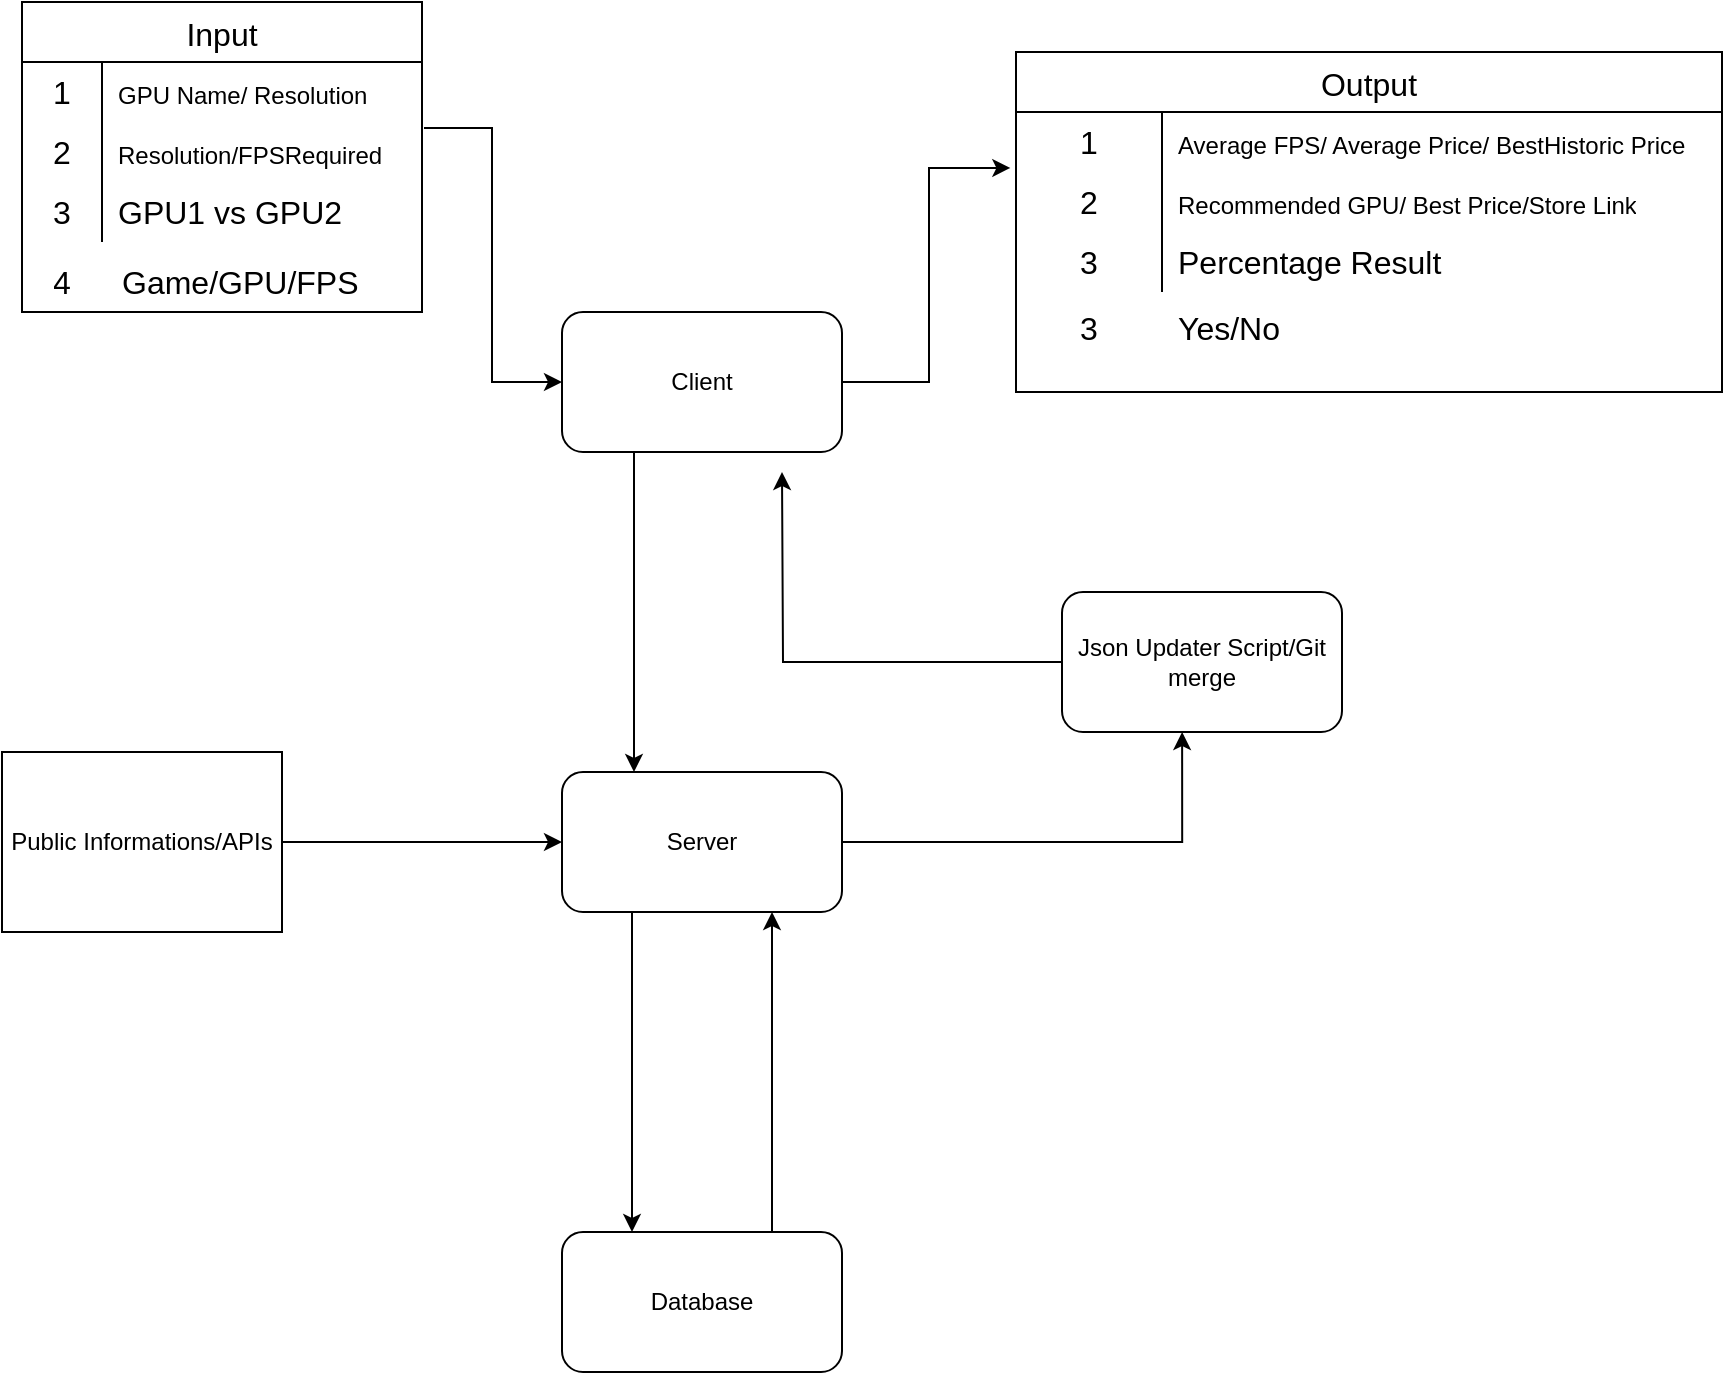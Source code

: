 <mxfile version="26.1.0">
  <diagram id="C5RBs43oDa-KdzZeNtuy" name="Page-1">
    <mxGraphModel dx="1434" dy="780" grid="1" gridSize="10" guides="1" tooltips="1" connect="1" arrows="1" fold="1" page="1" pageScale="1" pageWidth="827" pageHeight="1169" math="0" shadow="0">
      <root>
        <mxCell id="WIyWlLk6GJQsqaUBKTNV-0" />
        <mxCell id="WIyWlLk6GJQsqaUBKTNV-1" parent="WIyWlLk6GJQsqaUBKTNV-0" />
        <mxCell id="xakBa9MW1w-SpRYxock9-6" style="edgeStyle=orthogonalEdgeStyle;rounded=0;orthogonalLoop=1;jettySize=auto;html=1;entryX=-0.008;entryY=-0.067;entryDx=0;entryDy=0;entryPerimeter=0;exitX=1;exitY=0.5;exitDx=0;exitDy=0;" edge="1" parent="WIyWlLk6GJQsqaUBKTNV-1" source="WIyWlLk6GJQsqaUBKTNV-3" target="xakBa9MW1w-SpRYxock9-22">
          <mxGeometry relative="1" as="geometry">
            <mxPoint x="580" y="110" as="targetPoint" />
          </mxGeometry>
        </mxCell>
        <mxCell id="xakBa9MW1w-SpRYxock9-29" style="edgeStyle=orthogonalEdgeStyle;rounded=0;orthogonalLoop=1;jettySize=auto;html=1;exitX=0.5;exitY=1;exitDx=0;exitDy=0;entryX=0.5;entryY=0;entryDx=0;entryDy=0;" edge="1" parent="WIyWlLk6GJQsqaUBKTNV-1">
          <mxGeometry relative="1" as="geometry">
            <mxPoint x="316" y="240" as="sourcePoint" />
            <mxPoint x="316" y="400" as="targetPoint" />
            <Array as="points">
              <mxPoint x="316" y="320" />
              <mxPoint x="316" y="320" />
            </Array>
          </mxGeometry>
        </mxCell>
        <mxCell id="WIyWlLk6GJQsqaUBKTNV-3" value="Client" style="rounded=1;whiteSpace=wrap;html=1;fontSize=12;glass=0;strokeWidth=1;shadow=0;" parent="WIyWlLk6GJQsqaUBKTNV-1" vertex="1">
          <mxGeometry x="280" y="170" width="140" height="70" as="geometry" />
        </mxCell>
        <mxCell id="xakBa9MW1w-SpRYxock9-7" style="edgeStyle=orthogonalEdgeStyle;rounded=0;orthogonalLoop=1;jettySize=auto;html=1;entryX=0;entryY=0.5;entryDx=0;entryDy=0;exitX=1.005;exitY=0.1;exitDx=0;exitDy=0;exitPerimeter=0;" edge="1" parent="WIyWlLk6GJQsqaUBKTNV-1" source="xakBa9MW1w-SpRYxock9-12" target="WIyWlLk6GJQsqaUBKTNV-3">
          <mxGeometry relative="1" as="geometry">
            <mxPoint x="180" y="70" as="sourcePoint" />
          </mxGeometry>
        </mxCell>
        <mxCell id="xakBa9MW1w-SpRYxock9-8" value="Input" style="shape=table;startSize=30;container=1;collapsible=0;childLayout=tableLayout;fixedRows=1;rowLines=0;fontStyle=0;strokeColor=default;fontSize=16;" vertex="1" parent="WIyWlLk6GJQsqaUBKTNV-1">
          <mxGeometry x="10" y="15" width="200" height="155" as="geometry" />
        </mxCell>
        <mxCell id="xakBa9MW1w-SpRYxock9-9" value="" style="shape=tableRow;horizontal=0;startSize=0;swimlaneHead=0;swimlaneBody=0;top=0;left=0;bottom=0;right=0;collapsible=0;dropTarget=0;fillColor=none;points=[[0,0.5],[1,0.5]];portConstraint=eastwest;strokeColor=inherit;fontSize=16;" vertex="1" parent="xakBa9MW1w-SpRYxock9-8">
          <mxGeometry y="30" width="200" height="30" as="geometry" />
        </mxCell>
        <mxCell id="xakBa9MW1w-SpRYxock9-10" value="1" style="shape=partialRectangle;html=1;whiteSpace=wrap;connectable=0;fillColor=none;top=0;left=0;bottom=0;right=0;overflow=hidden;pointerEvents=1;strokeColor=inherit;fontSize=16;" vertex="1" parent="xakBa9MW1w-SpRYxock9-9">
          <mxGeometry width="40" height="30" as="geometry">
            <mxRectangle width="40" height="30" as="alternateBounds" />
          </mxGeometry>
        </mxCell>
        <mxCell id="xakBa9MW1w-SpRYxock9-11" value="&lt;span style=&quot;font-size: 12px; text-align: center;&quot;&gt;GPU Name/&amp;nbsp;&lt;/span&gt;&lt;span style=&quot;color: light-dark(rgb(0, 0, 0), rgb(255, 255, 255)); font-size: 12px; text-align: center; background-color: transparent;&quot;&gt;Resolution&lt;/span&gt;" style="shape=partialRectangle;html=1;whiteSpace=wrap;connectable=0;fillColor=none;top=0;left=0;bottom=0;right=0;align=left;spacingLeft=6;overflow=hidden;strokeColor=inherit;fontSize=16;" vertex="1" parent="xakBa9MW1w-SpRYxock9-9">
          <mxGeometry x="40" width="160" height="30" as="geometry">
            <mxRectangle width="160" height="30" as="alternateBounds" />
          </mxGeometry>
        </mxCell>
        <mxCell id="xakBa9MW1w-SpRYxock9-12" value="" style="shape=tableRow;horizontal=0;startSize=0;swimlaneHead=0;swimlaneBody=0;top=0;left=0;bottom=0;right=0;collapsible=0;dropTarget=0;fillColor=none;points=[[0,0.5],[1,0.5]];portConstraint=eastwest;strokeColor=inherit;fontSize=16;" vertex="1" parent="xakBa9MW1w-SpRYxock9-8">
          <mxGeometry y="60" width="200" height="30" as="geometry" />
        </mxCell>
        <mxCell id="xakBa9MW1w-SpRYxock9-13" value="2" style="shape=partialRectangle;html=1;whiteSpace=wrap;connectable=0;fillColor=none;top=0;left=0;bottom=0;right=0;overflow=hidden;strokeColor=inherit;fontSize=16;" vertex="1" parent="xakBa9MW1w-SpRYxock9-12">
          <mxGeometry width="40" height="30" as="geometry">
            <mxRectangle width="40" height="30" as="alternateBounds" />
          </mxGeometry>
        </mxCell>
        <mxCell id="xakBa9MW1w-SpRYxock9-14" value="&lt;span style=&quot;font-size: 12px; text-align: center;&quot;&gt;Resolution/FPSRequired&lt;/span&gt;" style="shape=partialRectangle;html=1;whiteSpace=wrap;connectable=0;fillColor=none;top=0;left=0;bottom=0;right=0;align=left;spacingLeft=6;overflow=hidden;strokeColor=inherit;fontSize=16;" vertex="1" parent="xakBa9MW1w-SpRYxock9-12">
          <mxGeometry x="40" width="160" height="30" as="geometry">
            <mxRectangle width="160" height="30" as="alternateBounds" />
          </mxGeometry>
        </mxCell>
        <mxCell id="xakBa9MW1w-SpRYxock9-15" value="" style="shape=tableRow;horizontal=0;startSize=0;swimlaneHead=0;swimlaneBody=0;top=0;left=0;bottom=0;right=0;collapsible=0;dropTarget=0;fillColor=none;points=[[0,0.5],[1,0.5]];portConstraint=eastwest;strokeColor=inherit;fontSize=16;" vertex="1" parent="xakBa9MW1w-SpRYxock9-8">
          <mxGeometry y="90" width="200" height="30" as="geometry" />
        </mxCell>
        <mxCell id="xakBa9MW1w-SpRYxock9-16" value="3" style="shape=partialRectangle;html=1;whiteSpace=wrap;connectable=0;fillColor=none;top=0;left=0;bottom=0;right=0;overflow=hidden;strokeColor=inherit;fontSize=16;" vertex="1" parent="xakBa9MW1w-SpRYxock9-15">
          <mxGeometry width="40" height="30" as="geometry">
            <mxRectangle width="40" height="30" as="alternateBounds" />
          </mxGeometry>
        </mxCell>
        <mxCell id="xakBa9MW1w-SpRYxock9-17" value="GPU1 vs GPU2" style="shape=partialRectangle;html=1;whiteSpace=wrap;connectable=0;fillColor=none;top=0;left=0;bottom=0;right=0;align=left;spacingLeft=6;overflow=hidden;strokeColor=inherit;fontSize=16;" vertex="1" parent="xakBa9MW1w-SpRYxock9-15">
          <mxGeometry x="40" width="160" height="30" as="geometry">
            <mxRectangle width="160" height="30" as="alternateBounds" />
          </mxGeometry>
        </mxCell>
        <mxCell id="xakBa9MW1w-SpRYxock9-18" value="Output" style="shape=table;startSize=30;container=1;collapsible=0;childLayout=tableLayout;fixedRows=1;rowLines=0;fontStyle=0;strokeColor=default;fontSize=16;" vertex="1" parent="WIyWlLk6GJQsqaUBKTNV-1">
          <mxGeometry x="507" y="40" width="353" height="170" as="geometry" />
        </mxCell>
        <mxCell id="xakBa9MW1w-SpRYxock9-19" value="" style="shape=tableRow;horizontal=0;startSize=0;swimlaneHead=0;swimlaneBody=0;top=0;left=0;bottom=0;right=0;collapsible=0;dropTarget=0;fillColor=none;points=[[0,0.5],[1,0.5]];portConstraint=eastwest;strokeColor=inherit;fontSize=16;" vertex="1" parent="xakBa9MW1w-SpRYxock9-18">
          <mxGeometry y="30" width="353" height="30" as="geometry" />
        </mxCell>
        <mxCell id="xakBa9MW1w-SpRYxock9-20" value="1" style="shape=partialRectangle;html=1;whiteSpace=wrap;connectable=0;fillColor=none;top=0;left=0;bottom=0;right=0;overflow=hidden;pointerEvents=1;strokeColor=inherit;fontSize=16;" vertex="1" parent="xakBa9MW1w-SpRYxock9-19">
          <mxGeometry width="73" height="30" as="geometry">
            <mxRectangle width="73" height="30" as="alternateBounds" />
          </mxGeometry>
        </mxCell>
        <mxCell id="xakBa9MW1w-SpRYxock9-21" value="&lt;div style=&quot;text-align: center;&quot;&gt;&lt;span style=&quot;background-color: transparent; color: light-dark(rgb(0, 0, 0), rgb(255, 255, 255)); font-size: 12px;&quot;&gt;Average FPS/ Average Price/ BestHistoric Price&lt;/span&gt;&lt;/div&gt;" style="shape=partialRectangle;html=1;whiteSpace=wrap;connectable=0;fillColor=none;top=0;left=0;bottom=0;right=0;align=left;spacingLeft=6;overflow=hidden;strokeColor=inherit;fontSize=16;" vertex="1" parent="xakBa9MW1w-SpRYxock9-19">
          <mxGeometry x="73" width="280" height="30" as="geometry">
            <mxRectangle width="280" height="30" as="alternateBounds" />
          </mxGeometry>
        </mxCell>
        <mxCell id="xakBa9MW1w-SpRYxock9-22" value="" style="shape=tableRow;horizontal=0;startSize=0;swimlaneHead=0;swimlaneBody=0;top=0;left=0;bottom=0;right=0;collapsible=0;dropTarget=0;fillColor=none;points=[[0,0.5],[1,0.5]];portConstraint=eastwest;strokeColor=inherit;fontSize=16;" vertex="1" parent="xakBa9MW1w-SpRYxock9-18">
          <mxGeometry y="60" width="353" height="30" as="geometry" />
        </mxCell>
        <mxCell id="xakBa9MW1w-SpRYxock9-23" value="2" style="shape=partialRectangle;html=1;whiteSpace=wrap;connectable=0;fillColor=none;top=0;left=0;bottom=0;right=0;overflow=hidden;strokeColor=inherit;fontSize=16;" vertex="1" parent="xakBa9MW1w-SpRYxock9-22">
          <mxGeometry width="73" height="30" as="geometry">
            <mxRectangle width="73" height="30" as="alternateBounds" />
          </mxGeometry>
        </mxCell>
        <mxCell id="xakBa9MW1w-SpRYxock9-24" value="&lt;span style=&quot;font-size: 12px; text-align: center;&quot;&gt;Recommended GPU/ Best Price/Store Link&lt;/span&gt;" style="shape=partialRectangle;html=1;whiteSpace=wrap;connectable=0;fillColor=none;top=0;left=0;bottom=0;right=0;align=left;spacingLeft=6;overflow=hidden;strokeColor=inherit;fontSize=16;" vertex="1" parent="xakBa9MW1w-SpRYxock9-22">
          <mxGeometry x="73" width="280" height="30" as="geometry">
            <mxRectangle width="280" height="30" as="alternateBounds" />
          </mxGeometry>
        </mxCell>
        <mxCell id="xakBa9MW1w-SpRYxock9-25" value="" style="shape=tableRow;horizontal=0;startSize=0;swimlaneHead=0;swimlaneBody=0;top=0;left=0;bottom=0;right=0;collapsible=0;dropTarget=0;fillColor=none;points=[[0,0.5],[1,0.5]];portConstraint=eastwest;strokeColor=inherit;fontSize=16;" vertex="1" parent="xakBa9MW1w-SpRYxock9-18">
          <mxGeometry y="90" width="353" height="30" as="geometry" />
        </mxCell>
        <mxCell id="xakBa9MW1w-SpRYxock9-26" value="3" style="shape=partialRectangle;html=1;whiteSpace=wrap;connectable=0;fillColor=none;top=0;left=0;bottom=0;right=0;overflow=hidden;strokeColor=inherit;fontSize=16;" vertex="1" parent="xakBa9MW1w-SpRYxock9-25">
          <mxGeometry width="73" height="30" as="geometry">
            <mxRectangle width="73" height="30" as="alternateBounds" />
          </mxGeometry>
        </mxCell>
        <mxCell id="xakBa9MW1w-SpRYxock9-27" value="Percentage Result" style="shape=partialRectangle;html=1;whiteSpace=wrap;connectable=0;fillColor=none;top=0;left=0;bottom=0;right=0;align=left;spacingLeft=6;overflow=hidden;strokeColor=inherit;fontSize=16;" vertex="1" parent="xakBa9MW1w-SpRYxock9-25">
          <mxGeometry x="73" width="280" height="30" as="geometry">
            <mxRectangle width="280" height="30" as="alternateBounds" />
          </mxGeometry>
        </mxCell>
        <mxCell id="xakBa9MW1w-SpRYxock9-30" style="edgeStyle=orthogonalEdgeStyle;rounded=0;orthogonalLoop=1;jettySize=auto;html=1;exitX=1;exitY=0.5;exitDx=0;exitDy=0;entryX=0.429;entryY=1;entryDx=0;entryDy=0;entryPerimeter=0;" edge="1" parent="WIyWlLk6GJQsqaUBKTNV-1" source="xakBa9MW1w-SpRYxock9-28" target="xakBa9MW1w-SpRYxock9-38">
          <mxGeometry relative="1" as="geometry">
            <mxPoint x="400" y="400" as="sourcePoint" />
            <mxPoint x="400" y="240" as="targetPoint" />
          </mxGeometry>
        </mxCell>
        <mxCell id="xakBa9MW1w-SpRYxock9-33" style="edgeStyle=orthogonalEdgeStyle;rounded=0;orthogonalLoop=1;jettySize=auto;html=1;exitX=0.25;exitY=1;exitDx=0;exitDy=0;entryX=0.25;entryY=0;entryDx=0;entryDy=0;" edge="1" parent="WIyWlLk6GJQsqaUBKTNV-1" source="xakBa9MW1w-SpRYxock9-28" target="xakBa9MW1w-SpRYxock9-31">
          <mxGeometry relative="1" as="geometry" />
        </mxCell>
        <mxCell id="xakBa9MW1w-SpRYxock9-28" value="Server" style="rounded=1;whiteSpace=wrap;html=1;fontSize=12;glass=0;strokeWidth=1;shadow=0;" vertex="1" parent="WIyWlLk6GJQsqaUBKTNV-1">
          <mxGeometry x="280" y="400" width="140" height="70" as="geometry" />
        </mxCell>
        <mxCell id="xakBa9MW1w-SpRYxock9-34" style="edgeStyle=orthogonalEdgeStyle;rounded=0;orthogonalLoop=1;jettySize=auto;html=1;exitX=0.75;exitY=0;exitDx=0;exitDy=0;entryX=0.75;entryY=1;entryDx=0;entryDy=0;" edge="1" parent="WIyWlLk6GJQsqaUBKTNV-1" source="xakBa9MW1w-SpRYxock9-31" target="xakBa9MW1w-SpRYxock9-28">
          <mxGeometry relative="1" as="geometry" />
        </mxCell>
        <mxCell id="xakBa9MW1w-SpRYxock9-31" value="Database" style="rounded=1;whiteSpace=wrap;html=1;fontSize=12;glass=0;strokeWidth=1;shadow=0;" vertex="1" parent="WIyWlLk6GJQsqaUBKTNV-1">
          <mxGeometry x="280" y="630" width="140" height="70" as="geometry" />
        </mxCell>
        <mxCell id="xakBa9MW1w-SpRYxock9-37" style="edgeStyle=orthogonalEdgeStyle;rounded=0;orthogonalLoop=1;jettySize=auto;html=1;exitX=1;exitY=0.5;exitDx=0;exitDy=0;entryX=0;entryY=0.5;entryDx=0;entryDy=0;fontColor=#FF0000;" edge="1" parent="WIyWlLk6GJQsqaUBKTNV-1" source="xakBa9MW1w-SpRYxock9-35" target="xakBa9MW1w-SpRYxock9-28">
          <mxGeometry relative="1" as="geometry" />
        </mxCell>
        <mxCell id="xakBa9MW1w-SpRYxock9-35" value="Public Informations/APIs" style="rounded=0;whiteSpace=wrap;html=1;" vertex="1" parent="WIyWlLk6GJQsqaUBKTNV-1">
          <mxGeometry y="390" width="140" height="90" as="geometry" />
        </mxCell>
        <mxCell id="xakBa9MW1w-SpRYxock9-39" style="edgeStyle=orthogonalEdgeStyle;rounded=0;orthogonalLoop=1;jettySize=auto;html=1;exitX=0;exitY=0.5;exitDx=0;exitDy=0;" edge="1" parent="WIyWlLk6GJQsqaUBKTNV-1" source="xakBa9MW1w-SpRYxock9-38">
          <mxGeometry relative="1" as="geometry">
            <mxPoint x="390" y="250" as="targetPoint" />
          </mxGeometry>
        </mxCell>
        <mxCell id="xakBa9MW1w-SpRYxock9-38" value="Json Updater Script/Git merge" style="rounded=1;whiteSpace=wrap;html=1;fontSize=12;glass=0;strokeWidth=1;shadow=0;" vertex="1" parent="WIyWlLk6GJQsqaUBKTNV-1">
          <mxGeometry x="530" y="310" width="140" height="70" as="geometry" />
        </mxCell>
        <mxCell id="xakBa9MW1w-SpRYxock9-40" value="" style="shape=tableRow;horizontal=0;startSize=0;swimlaneHead=0;swimlaneBody=0;top=0;left=0;bottom=0;right=0;collapsible=0;dropTarget=0;fillColor=none;points=[[0,0.5],[1,0.5]];portConstraint=eastwest;strokeColor=inherit;fontSize=16;" vertex="1" parent="WIyWlLk6GJQsqaUBKTNV-1">
          <mxGeometry x="8" y="140" width="200" height="30" as="geometry" />
        </mxCell>
        <mxCell id="xakBa9MW1w-SpRYxock9-41" value="4" style="shape=partialRectangle;html=1;whiteSpace=wrap;connectable=0;fillColor=none;top=0;left=0;bottom=0;right=0;overflow=hidden;strokeColor=inherit;fontSize=16;" vertex="1" parent="xakBa9MW1w-SpRYxock9-40">
          <mxGeometry width="44" height="30" as="geometry">
            <mxRectangle width="44" height="30" as="alternateBounds" />
          </mxGeometry>
        </mxCell>
        <mxCell id="xakBa9MW1w-SpRYxock9-42" value="Game/GPU/FPS" style="shape=partialRectangle;html=1;whiteSpace=wrap;connectable=0;fillColor=none;top=0;left=0;bottom=0;right=0;align=left;spacingLeft=6;overflow=hidden;strokeColor=inherit;fontSize=16;" vertex="1" parent="xakBa9MW1w-SpRYxock9-40">
          <mxGeometry x="44" width="156" height="30" as="geometry">
            <mxRectangle width="156" height="30" as="alternateBounds" />
          </mxGeometry>
        </mxCell>
        <mxCell id="xakBa9MW1w-SpRYxock9-43" value="" style="shape=tableRow;horizontal=0;startSize=0;swimlaneHead=0;swimlaneBody=0;top=0;left=0;bottom=0;right=0;collapsible=0;dropTarget=0;fillColor=none;points=[[0,0.5],[1,0.5]];portConstraint=eastwest;strokeColor=inherit;fontSize=16;" vertex="1" parent="WIyWlLk6GJQsqaUBKTNV-1">
          <mxGeometry x="507" y="163" width="353" height="30" as="geometry" />
        </mxCell>
        <mxCell id="xakBa9MW1w-SpRYxock9-44" value="3" style="shape=partialRectangle;html=1;whiteSpace=wrap;connectable=0;fillColor=none;top=0;left=0;bottom=0;right=0;overflow=hidden;strokeColor=inherit;fontSize=16;" vertex="1" parent="xakBa9MW1w-SpRYxock9-43">
          <mxGeometry width="73" height="30" as="geometry">
            <mxRectangle width="73" height="30" as="alternateBounds" />
          </mxGeometry>
        </mxCell>
        <mxCell id="xakBa9MW1w-SpRYxock9-45" value="Yes/No" style="shape=partialRectangle;html=1;whiteSpace=wrap;connectable=0;fillColor=none;top=0;left=0;bottom=0;right=0;align=left;spacingLeft=6;overflow=hidden;strokeColor=inherit;fontSize=16;" vertex="1" parent="xakBa9MW1w-SpRYxock9-43">
          <mxGeometry x="73" width="280" height="30" as="geometry">
            <mxRectangle width="280" height="30" as="alternateBounds" />
          </mxGeometry>
        </mxCell>
      </root>
    </mxGraphModel>
  </diagram>
</mxfile>
